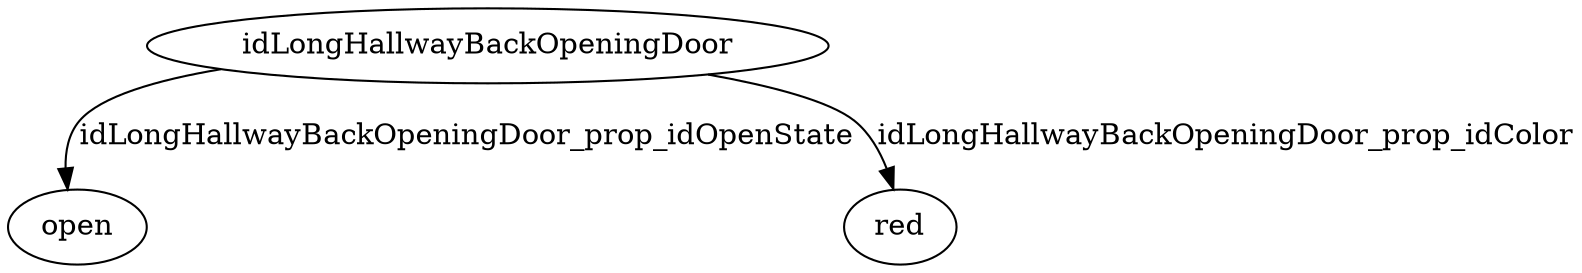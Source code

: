 strict digraph  {
idLongHallwayBackOpeningDoor [node_type=entity_node, root=root];
open;
red;
idLongHallwayBackOpeningDoor -> open  [edge_type=property, label=idLongHallwayBackOpeningDoor_prop_idOpenState];
idLongHallwayBackOpeningDoor -> red  [edge_type=property, label=idLongHallwayBackOpeningDoor_prop_idColor];
}
